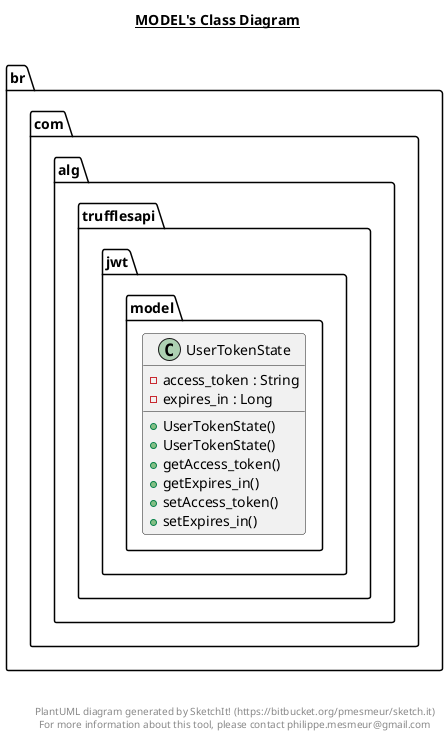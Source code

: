 @startuml

title __MODEL's Class Diagram__\n

  namespace br.com.alg.trufflesapi {
    namespace jwt.model {
      class br.com.alg.trufflesapi.jwt.model.UserTokenState {
          - access_token : String
          - expires_in : Long
          + UserTokenState()
          + UserTokenState()
          + getAccess_token()
          + getExpires_in()
          + setAccess_token()
          + setExpires_in()
      }
    }
  }
  



right footer


PlantUML diagram generated by SketchIt! (https://bitbucket.org/pmesmeur/sketch.it)
For more information about this tool, please contact philippe.mesmeur@gmail.com
endfooter

@enduml
